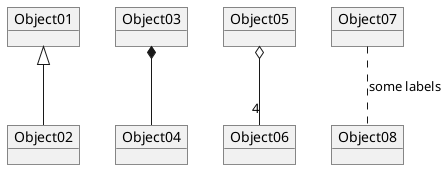 ﻿
thiisthemark        
@startuml
object Object01
object Object02
object Object03
object Object04
object Object05
object Object06
object Object07
object Object08

Object01 <|-- Object02
Object03 *-- Object04
Object05 o-- "4" Object06
Object07 .. Object08 : some labels
@enduml
thiisthemark 